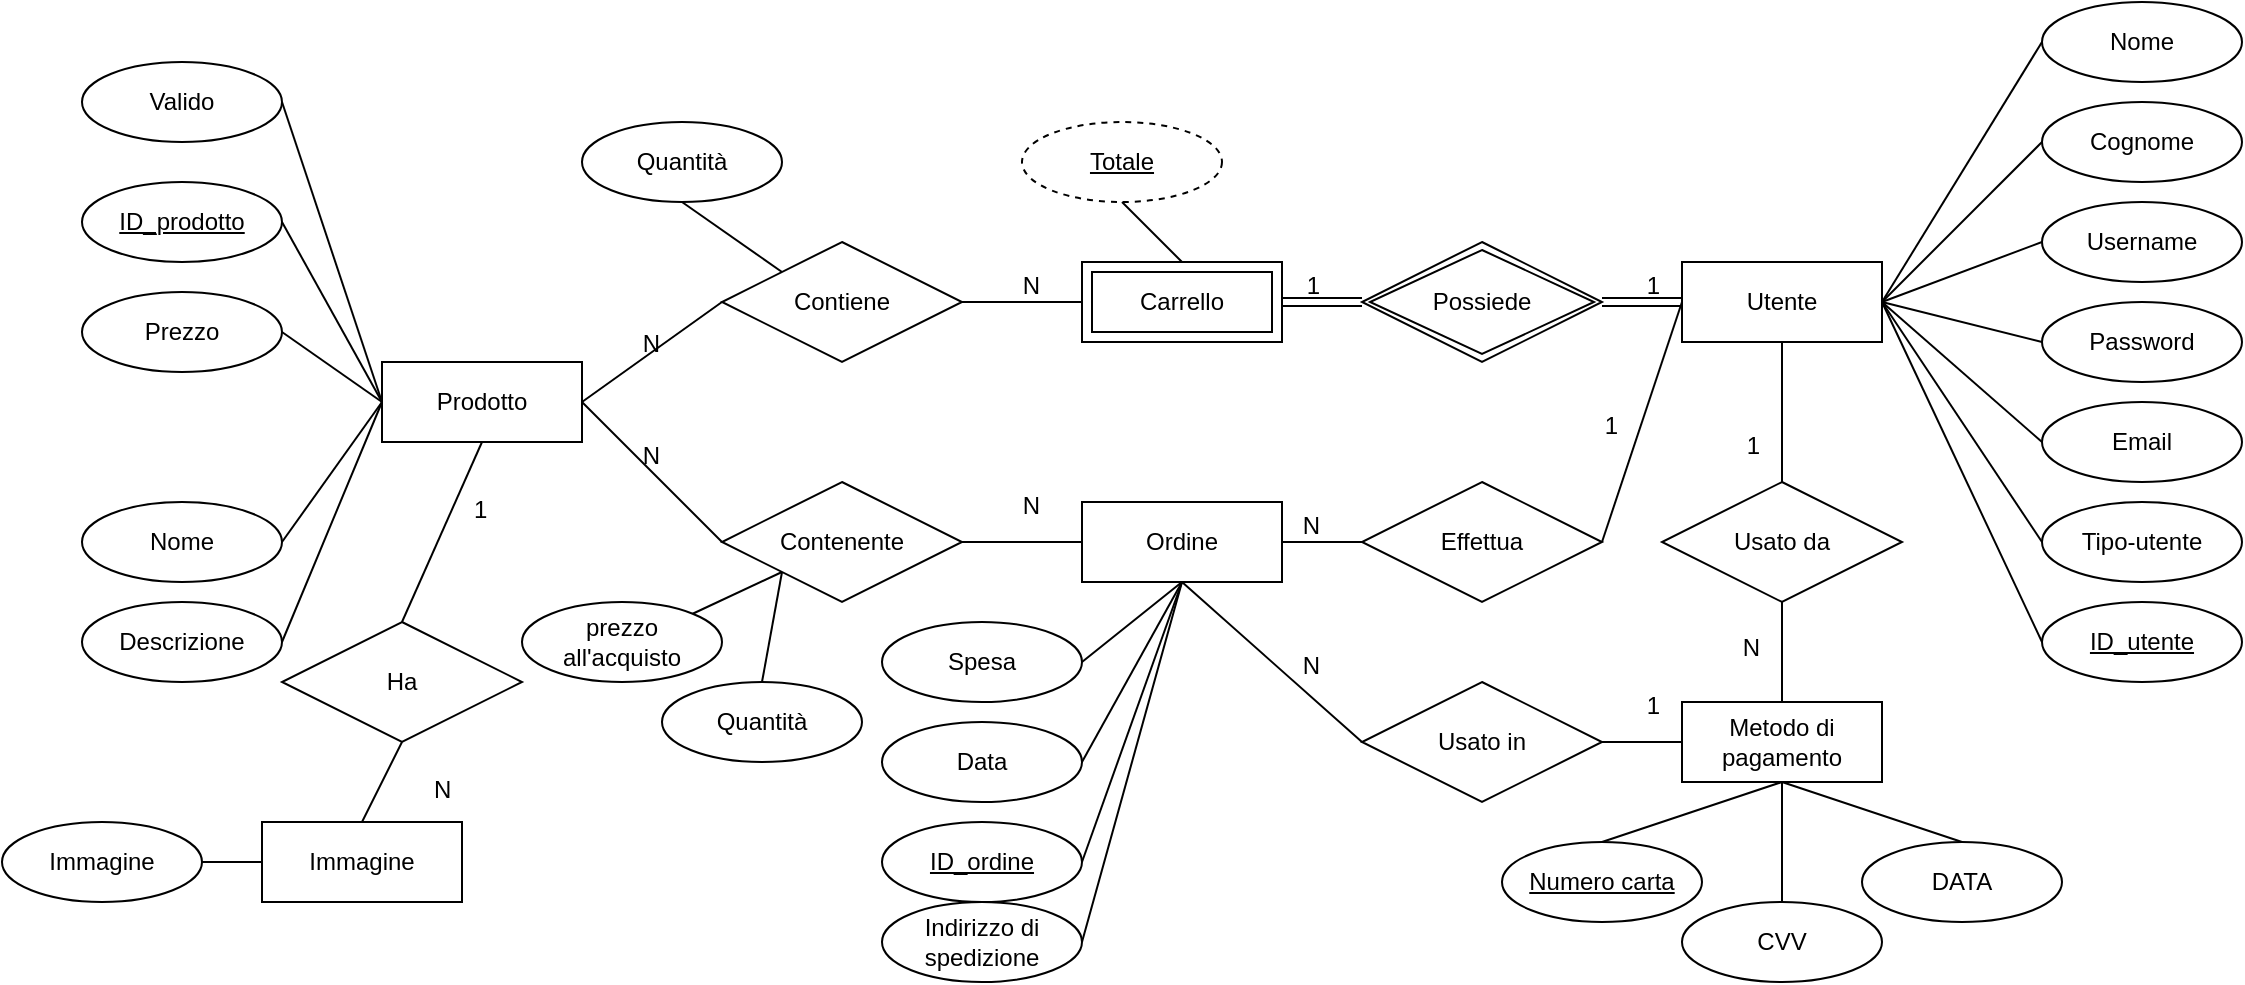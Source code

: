 <mxfile version="24.6.1" type="device">
  <diagram name="Pagina-1" id="ulCDAMbjh5_WkC5npHMu">
    <mxGraphModel dx="1847" dy="1665" grid="1" gridSize="10" guides="1" tooltips="1" connect="1" arrows="1" fold="1" page="1" pageScale="1" pageWidth="827" pageHeight="1169" math="0" shadow="0">
      <root>
        <mxCell id="0" />
        <mxCell id="1" parent="0" />
        <mxCell id="CIkhCJjsKe8W1dYTgCuG-1" value="Utente" style="whiteSpace=wrap;html=1;align=center;" parent="1" vertex="1">
          <mxGeometry x="240" y="-150" width="100" height="40" as="geometry" />
        </mxCell>
        <mxCell id="CIkhCJjsKe8W1dYTgCuG-2" value="Nome" style="ellipse;whiteSpace=wrap;html=1;align=center;" parent="1" vertex="1">
          <mxGeometry x="420" y="-280" width="100" height="40" as="geometry" />
        </mxCell>
        <mxCell id="CIkhCJjsKe8W1dYTgCuG-3" value="Username" style="ellipse;whiteSpace=wrap;html=1;align=center;" parent="1" vertex="1">
          <mxGeometry x="420" y="-180" width="100" height="40" as="geometry" />
        </mxCell>
        <mxCell id="CIkhCJjsKe8W1dYTgCuG-4" value="Cognome" style="ellipse;whiteSpace=wrap;html=1;align=center;" parent="1" vertex="1">
          <mxGeometry x="420" y="-230" width="100" height="40" as="geometry" />
        </mxCell>
        <mxCell id="CIkhCJjsKe8W1dYTgCuG-5" value="Password" style="ellipse;whiteSpace=wrap;html=1;align=center;" parent="1" vertex="1">
          <mxGeometry x="420" y="-130" width="100" height="40" as="geometry" />
        </mxCell>
        <mxCell id="CIkhCJjsKe8W1dYTgCuG-7" value="Tipo-utente" style="ellipse;whiteSpace=wrap;html=1;align=center;" parent="1" vertex="1">
          <mxGeometry x="420" y="-30" width="100" height="40" as="geometry" />
        </mxCell>
        <mxCell id="CIkhCJjsKe8W1dYTgCuG-9" value="" style="endArrow=none;html=1;rounded=0;exitX=1;exitY=0.5;exitDx=0;exitDy=0;entryX=0;entryY=0.5;entryDx=0;entryDy=0;" parent="1" source="CIkhCJjsKe8W1dYTgCuG-1" target="CIkhCJjsKe8W1dYTgCuG-2" edge="1">
          <mxGeometry relative="1" as="geometry">
            <mxPoint x="340" y="-150" as="sourcePoint" />
            <mxPoint x="500" y="-150" as="targetPoint" />
          </mxGeometry>
        </mxCell>
        <mxCell id="CIkhCJjsKe8W1dYTgCuG-10" value="" style="endArrow=none;html=1;rounded=0;exitX=1;exitY=0.5;exitDx=0;exitDy=0;entryX=0;entryY=0.5;entryDx=0;entryDy=0;" parent="1" source="CIkhCJjsKe8W1dYTgCuG-1" target="CIkhCJjsKe8W1dYTgCuG-4" edge="1">
          <mxGeometry relative="1" as="geometry">
            <mxPoint x="340" y="-150" as="sourcePoint" />
            <mxPoint x="500" y="-150" as="targetPoint" />
          </mxGeometry>
        </mxCell>
        <mxCell id="CIkhCJjsKe8W1dYTgCuG-11" value="" style="endArrow=none;html=1;rounded=0;exitX=1;exitY=0.5;exitDx=0;exitDy=0;entryX=0;entryY=0.5;entryDx=0;entryDy=0;" parent="1" source="CIkhCJjsKe8W1dYTgCuG-1" target="CIkhCJjsKe8W1dYTgCuG-3" edge="1">
          <mxGeometry relative="1" as="geometry">
            <mxPoint x="340" y="-150" as="sourcePoint" />
            <mxPoint x="500" y="-150" as="targetPoint" />
          </mxGeometry>
        </mxCell>
        <mxCell id="CIkhCJjsKe8W1dYTgCuG-12" value="" style="endArrow=none;html=1;rounded=0;exitX=1;exitY=0.5;exitDx=0;exitDy=0;entryX=0;entryY=0.5;entryDx=0;entryDy=0;" parent="1" source="CIkhCJjsKe8W1dYTgCuG-1" target="CIkhCJjsKe8W1dYTgCuG-5" edge="1">
          <mxGeometry relative="1" as="geometry">
            <mxPoint x="340" y="-150" as="sourcePoint" />
            <mxPoint x="500" y="-150" as="targetPoint" />
          </mxGeometry>
        </mxCell>
        <mxCell id="CIkhCJjsKe8W1dYTgCuG-13" value="" style="endArrow=none;html=1;rounded=0;exitX=1;exitY=0.5;exitDx=0;exitDy=0;entryX=0;entryY=0.5;entryDx=0;entryDy=0;" parent="1" source="CIkhCJjsKe8W1dYTgCuG-1" target="zANikicJA0wHhlvG8WpX-4" edge="1">
          <mxGeometry relative="1" as="geometry">
            <mxPoint x="340" y="-150" as="sourcePoint" />
            <mxPoint x="420" y="-60" as="targetPoint" />
          </mxGeometry>
        </mxCell>
        <mxCell id="CIkhCJjsKe8W1dYTgCuG-14" value="" style="endArrow=none;html=1;rounded=0;exitX=1;exitY=0.5;exitDx=0;exitDy=0;entryX=0;entryY=0.5;entryDx=0;entryDy=0;" parent="1" source="CIkhCJjsKe8W1dYTgCuG-1" target="CIkhCJjsKe8W1dYTgCuG-7" edge="1">
          <mxGeometry relative="1" as="geometry">
            <mxPoint x="340" y="-150" as="sourcePoint" />
            <mxPoint x="500" y="-150" as="targetPoint" />
          </mxGeometry>
        </mxCell>
        <mxCell id="CIkhCJjsKe8W1dYTgCuG-15" value="Prodotto" style="whiteSpace=wrap;html=1;align=center;" parent="1" vertex="1">
          <mxGeometry x="-410" y="-100" width="100" height="40" as="geometry" />
        </mxCell>
        <mxCell id="CIkhCJjsKe8W1dYTgCuG-18" value="Contiene" style="shape=rhombus;perimeter=rhombusPerimeter;whiteSpace=wrap;html=1;align=center;" parent="1" vertex="1">
          <mxGeometry x="-240" y="-160" width="120" height="60" as="geometry" />
        </mxCell>
        <mxCell id="CIkhCJjsKe8W1dYTgCuG-24" value="Carrello" style="shape=ext;margin=3;double=1;whiteSpace=wrap;html=1;align=center;" parent="1" vertex="1">
          <mxGeometry x="-60" y="-150" width="100" height="40" as="geometry" />
        </mxCell>
        <mxCell id="CIkhCJjsKe8W1dYTgCuG-25" value="Possiede" style="shape=rhombus;double=1;perimeter=rhombusPerimeter;whiteSpace=wrap;html=1;align=center;" parent="1" vertex="1">
          <mxGeometry x="80" y="-160" width="120" height="60" as="geometry" />
        </mxCell>
        <mxCell id="CIkhCJjsKe8W1dYTgCuG-26" value="" style="shape=link;html=1;rounded=0;entryX=1;entryY=0.5;entryDx=0;entryDy=0;exitX=0;exitY=0.5;exitDx=0;exitDy=0;" parent="1" source="CIkhCJjsKe8W1dYTgCuG-25" target="CIkhCJjsKe8W1dYTgCuG-24" edge="1">
          <mxGeometry relative="1" as="geometry">
            <mxPoint x="80" y="-150" as="sourcePoint" />
            <mxPoint x="240" y="-150" as="targetPoint" />
          </mxGeometry>
        </mxCell>
        <mxCell id="CIkhCJjsKe8W1dYTgCuG-27" value="1" style="resizable=0;html=1;whiteSpace=wrap;align=right;verticalAlign=bottom;" parent="CIkhCJjsKe8W1dYTgCuG-26" connectable="0" vertex="1">
          <mxGeometry x="1" relative="1" as="geometry">
            <mxPoint x="20" as="offset" />
          </mxGeometry>
        </mxCell>
        <mxCell id="CIkhCJjsKe8W1dYTgCuG-28" value="" style="shape=link;html=1;rounded=0;exitX=1;exitY=0.5;exitDx=0;exitDy=0;entryX=0;entryY=0.5;entryDx=0;entryDy=0;" parent="1" source="CIkhCJjsKe8W1dYTgCuG-25" target="CIkhCJjsKe8W1dYTgCuG-1" edge="1">
          <mxGeometry relative="1" as="geometry">
            <mxPoint x="210" y="-130" as="sourcePoint" />
            <mxPoint x="240" y="-150" as="targetPoint" />
          </mxGeometry>
        </mxCell>
        <mxCell id="CIkhCJjsKe8W1dYTgCuG-29" value="1" style="resizable=0;html=1;whiteSpace=wrap;align=right;verticalAlign=bottom;" parent="CIkhCJjsKe8W1dYTgCuG-28" connectable="0" vertex="1">
          <mxGeometry x="1" relative="1" as="geometry">
            <mxPoint x="-10" as="offset" />
          </mxGeometry>
        </mxCell>
        <mxCell id="CIkhCJjsKe8W1dYTgCuG-36" value="" style="endArrow=none;html=1;rounded=0;exitX=0;exitY=0.5;exitDx=0;exitDy=0;entryX=1;entryY=0.5;entryDx=0;entryDy=0;" parent="1" source="CIkhCJjsKe8W1dYTgCuG-18" target="CIkhCJjsKe8W1dYTgCuG-15" edge="1">
          <mxGeometry relative="1" as="geometry">
            <mxPoint x="-110" y="-130" as="sourcePoint" />
            <mxPoint x="50" y="-130" as="targetPoint" />
          </mxGeometry>
        </mxCell>
        <mxCell id="CIkhCJjsKe8W1dYTgCuG-37" value="N" style="resizable=0;html=1;whiteSpace=wrap;align=right;verticalAlign=bottom;" parent="CIkhCJjsKe8W1dYTgCuG-36" connectable="0" vertex="1">
          <mxGeometry x="1" relative="1" as="geometry">
            <mxPoint x="40" y="-20" as="offset" />
          </mxGeometry>
        </mxCell>
        <mxCell id="CIkhCJjsKe8W1dYTgCuG-38" value="" style="endArrow=none;html=1;rounded=0;exitX=1;exitY=0.5;exitDx=0;exitDy=0;entryX=0;entryY=0.5;entryDx=0;entryDy=0;" parent="1" source="CIkhCJjsKe8W1dYTgCuG-18" target="CIkhCJjsKe8W1dYTgCuG-24" edge="1">
          <mxGeometry relative="1" as="geometry">
            <mxPoint x="-110" y="-130" as="sourcePoint" />
            <mxPoint x="50" y="-130" as="targetPoint" />
          </mxGeometry>
        </mxCell>
        <mxCell id="CIkhCJjsKe8W1dYTgCuG-39" value="N" style="resizable=0;html=1;whiteSpace=wrap;align=right;verticalAlign=bottom;" parent="CIkhCJjsKe8W1dYTgCuG-38" connectable="0" vertex="1">
          <mxGeometry x="1" relative="1" as="geometry">
            <mxPoint x="-20" as="offset" />
          </mxGeometry>
        </mxCell>
        <mxCell id="CIkhCJjsKe8W1dYTgCuG-40" value="Effettua" style="shape=rhombus;perimeter=rhombusPerimeter;whiteSpace=wrap;html=1;align=center;" parent="1" vertex="1">
          <mxGeometry x="80" y="-40" width="120" height="60" as="geometry" />
        </mxCell>
        <mxCell id="CIkhCJjsKe8W1dYTgCuG-41" value="" style="endArrow=none;html=1;rounded=0;exitX=0;exitY=0.5;exitDx=0;exitDy=0;entryX=1;entryY=0.5;entryDx=0;entryDy=0;" parent="1" source="CIkhCJjsKe8W1dYTgCuG-1" target="CIkhCJjsKe8W1dYTgCuG-40" edge="1">
          <mxGeometry relative="1" as="geometry">
            <mxPoint y="-110" as="sourcePoint" />
            <mxPoint x="160" y="-110" as="targetPoint" />
          </mxGeometry>
        </mxCell>
        <mxCell id="CIkhCJjsKe8W1dYTgCuG-42" value="1" style="resizable=0;html=1;whiteSpace=wrap;align=right;verticalAlign=bottom;" parent="CIkhCJjsKe8W1dYTgCuG-41" connectable="0" vertex="1">
          <mxGeometry x="1" relative="1" as="geometry">
            <mxPoint x="10" y="-50" as="offset" />
          </mxGeometry>
        </mxCell>
        <mxCell id="CIkhCJjsKe8W1dYTgCuG-44" value="Ordine" style="whiteSpace=wrap;html=1;align=center;" parent="1" vertex="1">
          <mxGeometry x="-60" y="-30" width="100" height="40" as="geometry" />
        </mxCell>
        <mxCell id="CIkhCJjsKe8W1dYTgCuG-45" value="" style="endArrow=none;html=1;rounded=0;exitX=1;exitY=0.5;exitDx=0;exitDy=0;entryX=0;entryY=0.5;entryDx=0;entryDy=0;" parent="1" source="CIkhCJjsKe8W1dYTgCuG-44" target="CIkhCJjsKe8W1dYTgCuG-40" edge="1">
          <mxGeometry relative="1" as="geometry">
            <mxPoint x="20" y="-20" as="sourcePoint" />
            <mxPoint x="180" y="-20" as="targetPoint" />
          </mxGeometry>
        </mxCell>
        <mxCell id="CIkhCJjsKe8W1dYTgCuG-46" value="N" style="resizable=0;html=1;whiteSpace=wrap;align=right;verticalAlign=bottom;" parent="CIkhCJjsKe8W1dYTgCuG-45" connectable="0" vertex="1">
          <mxGeometry x="1" relative="1" as="geometry">
            <mxPoint x="-20" as="offset" />
          </mxGeometry>
        </mxCell>
        <mxCell id="CIkhCJjsKe8W1dYTgCuG-48" value="Contenente" style="shape=rhombus;perimeter=rhombusPerimeter;whiteSpace=wrap;html=1;align=center;" parent="1" vertex="1">
          <mxGeometry x="-240" y="-40" width="120" height="60" as="geometry" />
        </mxCell>
        <mxCell id="CIkhCJjsKe8W1dYTgCuG-49" value="" style="endArrow=none;html=1;rounded=0;exitX=1;exitY=0.5;exitDx=0;exitDy=0;entryX=0;entryY=0.5;entryDx=0;entryDy=0;" parent="1" source="CIkhCJjsKe8W1dYTgCuG-48" target="CIkhCJjsKe8W1dYTgCuG-44" edge="1">
          <mxGeometry relative="1" as="geometry">
            <mxPoint x="-100" y="-60" as="sourcePoint" />
            <mxPoint x="60" y="-60" as="targetPoint" />
          </mxGeometry>
        </mxCell>
        <mxCell id="CIkhCJjsKe8W1dYTgCuG-50" value="N" style="resizable=0;html=1;whiteSpace=wrap;align=right;verticalAlign=bottom;" parent="CIkhCJjsKe8W1dYTgCuG-49" connectable="0" vertex="1">
          <mxGeometry x="1" relative="1" as="geometry">
            <mxPoint x="-20" y="-10" as="offset" />
          </mxGeometry>
        </mxCell>
        <mxCell id="CIkhCJjsKe8W1dYTgCuG-51" value="" style="endArrow=none;html=1;rounded=0;exitX=1;exitY=0.5;exitDx=0;exitDy=0;entryX=0;entryY=0.5;entryDx=0;entryDy=0;" parent="1" source="CIkhCJjsKe8W1dYTgCuG-15" target="CIkhCJjsKe8W1dYTgCuG-48" edge="1">
          <mxGeometry relative="1" as="geometry">
            <mxPoint x="-100" y="-70" as="sourcePoint" />
            <mxPoint x="60" y="-70" as="targetPoint" />
          </mxGeometry>
        </mxCell>
        <mxCell id="CIkhCJjsKe8W1dYTgCuG-52" value="N" style="resizable=0;html=1;whiteSpace=wrap;align=right;verticalAlign=bottom;" parent="CIkhCJjsKe8W1dYTgCuG-51" connectable="0" vertex="1">
          <mxGeometry x="1" relative="1" as="geometry">
            <mxPoint x="-30" y="-35" as="offset" />
          </mxGeometry>
        </mxCell>
        <mxCell id="CIkhCJjsKe8W1dYTgCuG-54" value="Metodo di pagamento" style="whiteSpace=wrap;html=1;align=center;" parent="1" vertex="1">
          <mxGeometry x="240" y="70" width="100" height="40" as="geometry" />
        </mxCell>
        <mxCell id="CIkhCJjsKe8W1dYTgCuG-55" value="Usato da" style="shape=rhombus;perimeter=rhombusPerimeter;whiteSpace=wrap;html=1;align=center;" parent="1" vertex="1">
          <mxGeometry x="230" y="-40" width="120" height="60" as="geometry" />
        </mxCell>
        <mxCell id="CIkhCJjsKe8W1dYTgCuG-56" value="Usato in" style="shape=rhombus;perimeter=rhombusPerimeter;whiteSpace=wrap;html=1;align=center;" parent="1" vertex="1">
          <mxGeometry x="80" y="60" width="120" height="60" as="geometry" />
        </mxCell>
        <mxCell id="CIkhCJjsKe8W1dYTgCuG-57" value="" style="endArrow=none;html=1;rounded=0;exitX=0.5;exitY=1;exitDx=0;exitDy=0;entryX=0;entryY=0.5;entryDx=0;entryDy=0;" parent="1" source="CIkhCJjsKe8W1dYTgCuG-44" target="CIkhCJjsKe8W1dYTgCuG-56" edge="1">
          <mxGeometry relative="1" as="geometry">
            <mxPoint x="20" y="-80" as="sourcePoint" />
            <mxPoint x="70" y="70" as="targetPoint" />
          </mxGeometry>
        </mxCell>
        <mxCell id="CIkhCJjsKe8W1dYTgCuG-58" value="N" style="resizable=0;html=1;whiteSpace=wrap;align=right;verticalAlign=bottom;" parent="CIkhCJjsKe8W1dYTgCuG-57" connectable="0" vertex="1">
          <mxGeometry x="1" relative="1" as="geometry">
            <mxPoint x="-20" y="-30" as="offset" />
          </mxGeometry>
        </mxCell>
        <mxCell id="CIkhCJjsKe8W1dYTgCuG-59" value="" style="endArrow=none;html=1;rounded=0;exitX=1;exitY=0.5;exitDx=0;exitDy=0;entryX=0;entryY=0.5;entryDx=0;entryDy=0;" parent="1" source="CIkhCJjsKe8W1dYTgCuG-56" target="CIkhCJjsKe8W1dYTgCuG-54" edge="1">
          <mxGeometry relative="1" as="geometry">
            <mxPoint x="20" y="-90" as="sourcePoint" />
            <mxPoint x="180" y="-90" as="targetPoint" />
          </mxGeometry>
        </mxCell>
        <mxCell id="CIkhCJjsKe8W1dYTgCuG-60" value="1" style="resizable=0;html=1;whiteSpace=wrap;align=right;verticalAlign=bottom;" parent="CIkhCJjsKe8W1dYTgCuG-59" connectable="0" vertex="1">
          <mxGeometry x="1" relative="1" as="geometry">
            <mxPoint x="-10" y="-10" as="offset" />
          </mxGeometry>
        </mxCell>
        <mxCell id="CIkhCJjsKe8W1dYTgCuG-61" value="" style="endArrow=none;html=1;rounded=0;exitX=0.5;exitY=0;exitDx=0;exitDy=0;entryX=0.5;entryY=1;entryDx=0;entryDy=0;" parent="1" source="CIkhCJjsKe8W1dYTgCuG-54" target="CIkhCJjsKe8W1dYTgCuG-55" edge="1">
          <mxGeometry relative="1" as="geometry">
            <mxPoint x="140" y="40" as="sourcePoint" />
            <mxPoint x="300" y="40" as="targetPoint" />
          </mxGeometry>
        </mxCell>
        <mxCell id="CIkhCJjsKe8W1dYTgCuG-62" value="N" style="resizable=0;html=1;whiteSpace=wrap;align=right;verticalAlign=bottom;" parent="CIkhCJjsKe8W1dYTgCuG-61" connectable="0" vertex="1">
          <mxGeometry x="1" relative="1" as="geometry">
            <mxPoint x="-10" y="31" as="offset" />
          </mxGeometry>
        </mxCell>
        <mxCell id="CIkhCJjsKe8W1dYTgCuG-64" value="" style="endArrow=none;html=1;rounded=0;exitX=0.5;exitY=1;exitDx=0;exitDy=0;entryX=0.5;entryY=0;entryDx=0;entryDy=0;" parent="1" source="CIkhCJjsKe8W1dYTgCuG-1" target="CIkhCJjsKe8W1dYTgCuG-55" edge="1">
          <mxGeometry relative="1" as="geometry">
            <mxPoint x="-10" y="-20" as="sourcePoint" />
            <mxPoint x="150" y="-20" as="targetPoint" />
          </mxGeometry>
        </mxCell>
        <mxCell id="CIkhCJjsKe8W1dYTgCuG-65" value="1" style="resizable=0;html=1;whiteSpace=wrap;align=right;verticalAlign=bottom;" parent="CIkhCJjsKe8W1dYTgCuG-64" connectable="0" vertex="1">
          <mxGeometry x="1" relative="1" as="geometry">
            <mxPoint x="-10" y="-10" as="offset" />
          </mxGeometry>
        </mxCell>
        <mxCell id="CIkhCJjsKe8W1dYTgCuG-66" value="Quantità" style="ellipse;whiteSpace=wrap;html=1;align=center;" parent="1" vertex="1">
          <mxGeometry x="-270" y="60" width="100" height="40" as="geometry" />
        </mxCell>
        <mxCell id="CIkhCJjsKe8W1dYTgCuG-69" value="" style="endArrow=none;html=1;rounded=0;exitX=0.5;exitY=0;exitDx=0;exitDy=0;entryX=0;entryY=1;entryDx=0;entryDy=0;" parent="1" source="CIkhCJjsKe8W1dYTgCuG-66" target="CIkhCJjsKe8W1dYTgCuG-48" edge="1">
          <mxGeometry relative="1" as="geometry">
            <mxPoint x="-260" y="50" as="sourcePoint" />
            <mxPoint x="-100" y="50" as="targetPoint" />
          </mxGeometry>
        </mxCell>
        <mxCell id="CIkhCJjsKe8W1dYTgCuG-70" value="Quantità" style="ellipse;whiteSpace=wrap;html=1;align=center;" parent="1" vertex="1">
          <mxGeometry x="-310" y="-220" width="100" height="40" as="geometry" />
        </mxCell>
        <mxCell id="CIkhCJjsKe8W1dYTgCuG-71" value="Spesa" style="ellipse;whiteSpace=wrap;html=1;align=center;" parent="1" vertex="1">
          <mxGeometry x="-160" y="30" width="100" height="40" as="geometry" />
        </mxCell>
        <mxCell id="CIkhCJjsKe8W1dYTgCuG-72" value="" style="endArrow=none;html=1;rounded=0;exitX=0.5;exitY=1;exitDx=0;exitDy=0;entryX=0;entryY=0;entryDx=0;entryDy=0;" parent="1" source="CIkhCJjsKe8W1dYTgCuG-70" target="CIkhCJjsKe8W1dYTgCuG-18" edge="1">
          <mxGeometry relative="1" as="geometry">
            <mxPoint x="-40" y="-40" as="sourcePoint" />
            <mxPoint x="120" y="-40" as="targetPoint" />
          </mxGeometry>
        </mxCell>
        <mxCell id="CIkhCJjsKe8W1dYTgCuG-73" value="Totale" style="ellipse;whiteSpace=wrap;html=1;align=center;dashed=1;fontStyle=4" parent="1" vertex="1">
          <mxGeometry x="-90" y="-220" width="100" height="40" as="geometry" />
        </mxCell>
        <mxCell id="CIkhCJjsKe8W1dYTgCuG-74" value="" style="endArrow=none;html=1;rounded=0;exitX=0.5;exitY=1;exitDx=0;exitDy=0;entryX=0.5;entryY=0;entryDx=0;entryDy=0;" parent="1" source="CIkhCJjsKe8W1dYTgCuG-73" target="CIkhCJjsKe8W1dYTgCuG-24" edge="1">
          <mxGeometry relative="1" as="geometry">
            <mxPoint x="-10" y="-70" as="sourcePoint" />
            <mxPoint x="150" y="-70" as="targetPoint" />
          </mxGeometry>
        </mxCell>
        <mxCell id="CIkhCJjsKe8W1dYTgCuG-75" value="" style="endArrow=none;html=1;rounded=0;exitX=1;exitY=0.5;exitDx=0;exitDy=0;entryX=0.5;entryY=1;entryDx=0;entryDy=0;" parent="1" source="CIkhCJjsKe8W1dYTgCuG-71" target="CIkhCJjsKe8W1dYTgCuG-44" edge="1">
          <mxGeometry relative="1" as="geometry">
            <mxPoint x="30" y="-20" as="sourcePoint" />
            <mxPoint x="190" y="-20" as="targetPoint" />
          </mxGeometry>
        </mxCell>
        <mxCell id="CIkhCJjsKe8W1dYTgCuG-76" value="Prezzo" style="ellipse;whiteSpace=wrap;html=1;align=center;" parent="1" vertex="1">
          <mxGeometry x="-560" y="-135" width="100" height="40" as="geometry" />
        </mxCell>
        <mxCell id="CIkhCJjsKe8W1dYTgCuG-79" value="" style="endArrow=none;html=1;rounded=0;exitX=1;exitY=0.5;exitDx=0;exitDy=0;entryX=0;entryY=0.5;entryDx=0;entryDy=0;" parent="1" source="CIkhCJjsKe8W1dYTgCuG-76" target="CIkhCJjsKe8W1dYTgCuG-15" edge="1">
          <mxGeometry relative="1" as="geometry">
            <mxPoint x="30" y="-20" as="sourcePoint" />
            <mxPoint x="190" y="-20" as="targetPoint" />
          </mxGeometry>
        </mxCell>
        <mxCell id="CIkhCJjsKe8W1dYTgCuG-80" value="Data" style="ellipse;whiteSpace=wrap;html=1;align=center;" parent="1" vertex="1">
          <mxGeometry x="-160" y="80" width="100" height="40" as="geometry" />
        </mxCell>
        <mxCell id="CIkhCJjsKe8W1dYTgCuG-82" value="" style="endArrow=none;html=1;rounded=0;exitX=0.5;exitY=1;exitDx=0;exitDy=0;entryX=1;entryY=0.5;entryDx=0;entryDy=0;" parent="1" source="CIkhCJjsKe8W1dYTgCuG-44" target="CIkhCJjsKe8W1dYTgCuG-80" edge="1">
          <mxGeometry relative="1" as="geometry">
            <mxPoint x="-30" y="-40" as="sourcePoint" />
            <mxPoint x="130" y="-40" as="targetPoint" />
          </mxGeometry>
        </mxCell>
        <mxCell id="CIkhCJjsKe8W1dYTgCuG-83" value="Indirizzo di spedizione" style="ellipse;whiteSpace=wrap;html=1;align=center;" parent="1" vertex="1">
          <mxGeometry x="-160" y="170" width="100" height="40" as="geometry" />
        </mxCell>
        <mxCell id="CIkhCJjsKe8W1dYTgCuG-84" value="" style="endArrow=none;html=1;rounded=0;exitX=0.5;exitY=1;exitDx=0;exitDy=0;entryX=1;entryY=0.5;entryDx=0;entryDy=0;" parent="1" source="CIkhCJjsKe8W1dYTgCuG-44" target="CIkhCJjsKe8W1dYTgCuG-83" edge="1">
          <mxGeometry relative="1" as="geometry">
            <mxPoint x="-20" y="50" as="sourcePoint" />
            <mxPoint x="140" y="50" as="targetPoint" />
          </mxGeometry>
        </mxCell>
        <mxCell id="CIkhCJjsKe8W1dYTgCuG-85" value="Numero carta" style="ellipse;whiteSpace=wrap;html=1;align=center;fontStyle=4" parent="1" vertex="1">
          <mxGeometry x="150" y="140" width="100" height="40" as="geometry" />
        </mxCell>
        <mxCell id="CIkhCJjsKe8W1dYTgCuG-86" value="CVV" style="ellipse;whiteSpace=wrap;html=1;align=center;" parent="1" vertex="1">
          <mxGeometry x="240" y="170" width="100" height="40" as="geometry" />
        </mxCell>
        <mxCell id="CIkhCJjsKe8W1dYTgCuG-87" value="" style="endArrow=none;html=1;rounded=0;exitX=0.5;exitY=0;exitDx=0;exitDy=0;entryX=0.5;entryY=1;entryDx=0;entryDy=0;" parent="1" source="CIkhCJjsKe8W1dYTgCuG-85" target="CIkhCJjsKe8W1dYTgCuG-54" edge="1">
          <mxGeometry relative="1" as="geometry">
            <mxPoint x="-80" y="160" as="sourcePoint" />
            <mxPoint x="80" y="160" as="targetPoint" />
          </mxGeometry>
        </mxCell>
        <mxCell id="CIkhCJjsKe8W1dYTgCuG-88" value="" style="endArrow=none;html=1;rounded=0;exitX=0.5;exitY=1;exitDx=0;exitDy=0;entryX=0.5;entryY=0;entryDx=0;entryDy=0;" parent="1" source="CIkhCJjsKe8W1dYTgCuG-54" target="CIkhCJjsKe8W1dYTgCuG-86" edge="1">
          <mxGeometry relative="1" as="geometry">
            <mxPoint x="-80" y="160" as="sourcePoint" />
            <mxPoint x="80" y="160" as="targetPoint" />
          </mxGeometry>
        </mxCell>
        <mxCell id="68fnLL6jfc0v7Qo89pBz-1" value="prezzo all&#39;acquisto" style="ellipse;whiteSpace=wrap;html=1;align=center;" parent="1" vertex="1">
          <mxGeometry x="-340" y="20" width="100" height="40" as="geometry" />
        </mxCell>
        <mxCell id="68fnLL6jfc0v7Qo89pBz-4" value="" style="endArrow=none;html=1;rounded=0;exitX=1;exitY=0;exitDx=0;exitDy=0;entryX=0;entryY=1;entryDx=0;entryDy=0;" parent="1" source="68fnLL6jfc0v7Qo89pBz-1" target="CIkhCJjsKe8W1dYTgCuG-48" edge="1">
          <mxGeometry relative="1" as="geometry">
            <mxPoint x="-80" y="-10" as="sourcePoint" />
            <mxPoint x="80" y="-10" as="targetPoint" />
          </mxGeometry>
        </mxCell>
        <mxCell id="68fnLL6jfc0v7Qo89pBz-7" value="ID_prodotto" style="ellipse;whiteSpace=wrap;html=1;align=center;fontStyle=4;" parent="1" vertex="1">
          <mxGeometry x="-560" y="-190" width="100" height="40" as="geometry" />
        </mxCell>
        <mxCell id="68fnLL6jfc0v7Qo89pBz-8" value="" style="endArrow=none;html=1;rounded=0;exitX=1;exitY=0.5;exitDx=0;exitDy=0;entryX=0;entryY=0.5;entryDx=0;entryDy=0;" parent="1" source="68fnLL6jfc0v7Qo89pBz-7" target="CIkhCJjsKe8W1dYTgCuG-15" edge="1">
          <mxGeometry relative="1" as="geometry">
            <mxPoint x="-190" y="10" as="sourcePoint" />
            <mxPoint x="-30" y="10" as="targetPoint" />
          </mxGeometry>
        </mxCell>
        <mxCell id="68fnLL6jfc0v7Qo89pBz-9" value="Nome" style="ellipse;whiteSpace=wrap;html=1;align=center;" parent="1" vertex="1">
          <mxGeometry x="-560" y="-30" width="100" height="40" as="geometry" />
        </mxCell>
        <mxCell id="68fnLL6jfc0v7Qo89pBz-10" value="Descrizione" style="ellipse;whiteSpace=wrap;html=1;align=center;" parent="1" vertex="1">
          <mxGeometry x="-560" y="20" width="100" height="40" as="geometry" />
        </mxCell>
        <mxCell id="68fnLL6jfc0v7Qo89pBz-11" value="" style="endArrow=none;html=1;rounded=0;exitX=1;exitY=0.5;exitDx=0;exitDy=0;entryX=0;entryY=0.5;entryDx=0;entryDy=0;" parent="1" source="68fnLL6jfc0v7Qo89pBz-9" target="CIkhCJjsKe8W1dYTgCuG-15" edge="1">
          <mxGeometry relative="1" as="geometry">
            <mxPoint x="-240" y="10" as="sourcePoint" />
            <mxPoint x="-80" y="10" as="targetPoint" />
          </mxGeometry>
        </mxCell>
        <mxCell id="68fnLL6jfc0v7Qo89pBz-12" value="" style="endArrow=none;html=1;rounded=0;exitX=1;exitY=0.5;exitDx=0;exitDy=0;entryX=0;entryY=0.5;entryDx=0;entryDy=0;" parent="1" source="68fnLL6jfc0v7Qo89pBz-10" target="CIkhCJjsKe8W1dYTgCuG-15" edge="1">
          <mxGeometry relative="1" as="geometry">
            <mxPoint x="-240" y="10" as="sourcePoint" />
            <mxPoint x="-80" y="10" as="targetPoint" />
          </mxGeometry>
        </mxCell>
        <mxCell id="68fnLL6jfc0v7Qo89pBz-13" value="ID_ordine" style="ellipse;whiteSpace=wrap;html=1;align=center;fontStyle=4" parent="1" vertex="1">
          <mxGeometry x="-160" y="130" width="100" height="40" as="geometry" />
        </mxCell>
        <mxCell id="68fnLL6jfc0v7Qo89pBz-14" value="" style="endArrow=none;html=1;rounded=0;exitX=1;exitY=0.5;exitDx=0;exitDy=0;entryX=0.5;entryY=1;entryDx=0;entryDy=0;" parent="1" source="68fnLL6jfc0v7Qo89pBz-13" target="CIkhCJjsKe8W1dYTgCuG-44" edge="1">
          <mxGeometry relative="1" as="geometry">
            <mxPoint x="-50" y="70" as="sourcePoint" />
            <mxPoint x="110" y="70" as="targetPoint" />
          </mxGeometry>
        </mxCell>
        <mxCell id="zANikicJA0wHhlvG8WpX-2" value="ID_utente" style="ellipse;whiteSpace=wrap;html=1;align=center;fontStyle=4;" parent="1" vertex="1">
          <mxGeometry x="420" y="20" width="100" height="40" as="geometry" />
        </mxCell>
        <mxCell id="zANikicJA0wHhlvG8WpX-3" value="" style="endArrow=none;html=1;rounded=0;exitX=1;exitY=0.5;exitDx=0;exitDy=0;entryX=0;entryY=0.5;entryDx=0;entryDy=0;" parent="1" source="CIkhCJjsKe8W1dYTgCuG-1" target="zANikicJA0wHhlvG8WpX-2" edge="1">
          <mxGeometry relative="1" as="geometry">
            <mxPoint x="80" y="-30" as="sourcePoint" />
            <mxPoint x="240" y="-30" as="targetPoint" />
          </mxGeometry>
        </mxCell>
        <mxCell id="zANikicJA0wHhlvG8WpX-4" value="Email" style="ellipse;whiteSpace=wrap;html=1;align=center;" parent="1" vertex="1">
          <mxGeometry x="420" y="-80" width="100" height="40" as="geometry" />
        </mxCell>
        <mxCell id="yn5X_s4ydXxAKd5JYcYT-1" value="Immagine" style="whiteSpace=wrap;html=1;align=center;" parent="1" vertex="1">
          <mxGeometry x="-470" y="130" width="100" height="40" as="geometry" />
        </mxCell>
        <mxCell id="yn5X_s4ydXxAKd5JYcYT-2" value="Ha" style="shape=rhombus;perimeter=rhombusPerimeter;whiteSpace=wrap;html=1;align=center;" parent="1" vertex="1">
          <mxGeometry x="-460" y="30" width="120" height="60" as="geometry" />
        </mxCell>
        <mxCell id="yn5X_s4ydXxAKd5JYcYT-3" value="" style="endArrow=none;html=1;rounded=0;exitX=0.5;exitY=1;exitDx=0;exitDy=0;entryX=0.5;entryY=0;entryDx=0;entryDy=0;" parent="1" source="CIkhCJjsKe8W1dYTgCuG-15" target="yn5X_s4ydXxAKd5JYcYT-2" edge="1">
          <mxGeometry relative="1" as="geometry">
            <mxPoint x="-220" y="120" as="sourcePoint" />
            <mxPoint x="-60" y="120" as="targetPoint" />
          </mxGeometry>
        </mxCell>
        <mxCell id="yn5X_s4ydXxAKd5JYcYT-4" value="" style="endArrow=none;html=1;rounded=0;exitX=0.5;exitY=1;exitDx=0;exitDy=0;entryX=0.5;entryY=0;entryDx=0;entryDy=0;" parent="1" source="yn5X_s4ydXxAKd5JYcYT-2" target="yn5X_s4ydXxAKd5JYcYT-1" edge="1">
          <mxGeometry relative="1" as="geometry">
            <mxPoint x="-220" y="120" as="sourcePoint" />
            <mxPoint x="-60" y="120" as="targetPoint" />
          </mxGeometry>
        </mxCell>
        <mxCell id="yn5X_s4ydXxAKd5JYcYT-5" value="1" style="text;strokeColor=none;fillColor=none;spacingLeft=4;spacingRight=4;overflow=hidden;rotatable=0;points=[[0,0.5],[1,0.5]];portConstraint=eastwest;fontSize=12;whiteSpace=wrap;html=1;" parent="1" vertex="1">
          <mxGeometry x="-370" y="-40" width="40" height="30" as="geometry" />
        </mxCell>
        <mxCell id="yn5X_s4ydXxAKd5JYcYT-6" value="N" style="text;strokeColor=none;fillColor=none;spacingLeft=4;spacingRight=4;overflow=hidden;rotatable=0;points=[[0,0.5],[1,0.5]];portConstraint=eastwest;fontSize=12;whiteSpace=wrap;html=1;" parent="1" vertex="1">
          <mxGeometry x="-390" y="100" width="40" height="30" as="geometry" />
        </mxCell>
        <mxCell id="yn5X_s4ydXxAKd5JYcYT-9" value="Immagine" style="ellipse;whiteSpace=wrap;html=1;align=center;" parent="1" vertex="1">
          <mxGeometry x="-600" y="130" width="100" height="40" as="geometry" />
        </mxCell>
        <mxCell id="yn5X_s4ydXxAKd5JYcYT-10" value="" style="endArrow=none;html=1;rounded=0;exitX=0;exitY=0.5;exitDx=0;exitDy=0;entryX=1;entryY=0.5;entryDx=0;entryDy=0;" parent="1" source="yn5X_s4ydXxAKd5JYcYT-1" target="yn5X_s4ydXxAKd5JYcYT-9" edge="1">
          <mxGeometry relative="1" as="geometry">
            <mxPoint y="100" as="sourcePoint" />
            <mxPoint x="160" y="100" as="targetPoint" />
          </mxGeometry>
        </mxCell>
        <mxCell id="Ob_wVDzhrld-f0-BsjSN-1" value="Valido" style="ellipse;whiteSpace=wrap;html=1;align=center;" parent="1" vertex="1">
          <mxGeometry x="-560" y="-250" width="100" height="40" as="geometry" />
        </mxCell>
        <mxCell id="Ob_wVDzhrld-f0-BsjSN-2" value="" style="endArrow=none;html=1;rounded=0;exitX=1;exitY=0.5;exitDx=0;exitDy=0;entryX=0;entryY=0.5;entryDx=0;entryDy=0;" parent="1" source="Ob_wVDzhrld-f0-BsjSN-1" target="CIkhCJjsKe8W1dYTgCuG-15" edge="1">
          <mxGeometry relative="1" as="geometry">
            <mxPoint x="-210" y="-60" as="sourcePoint" />
            <mxPoint x="-50" y="-60" as="targetPoint" />
          </mxGeometry>
        </mxCell>
        <mxCell id="Ob_wVDzhrld-f0-BsjSN-3" value="DATA" style="ellipse;whiteSpace=wrap;html=1;align=center;" parent="1" vertex="1">
          <mxGeometry x="330" y="140" width="100" height="40" as="geometry" />
        </mxCell>
        <mxCell id="Ob_wVDzhrld-f0-BsjSN-4" value="" style="endArrow=none;html=1;rounded=0;exitX=0.5;exitY=1;exitDx=0;exitDy=0;entryX=0.5;entryY=0;entryDx=0;entryDy=0;" parent="1" source="CIkhCJjsKe8W1dYTgCuG-54" target="Ob_wVDzhrld-f0-BsjSN-3" edge="1">
          <mxGeometry relative="1" as="geometry">
            <mxPoint x="-70" y="30" as="sourcePoint" />
            <mxPoint x="90" y="30" as="targetPoint" />
          </mxGeometry>
        </mxCell>
      </root>
    </mxGraphModel>
  </diagram>
</mxfile>
